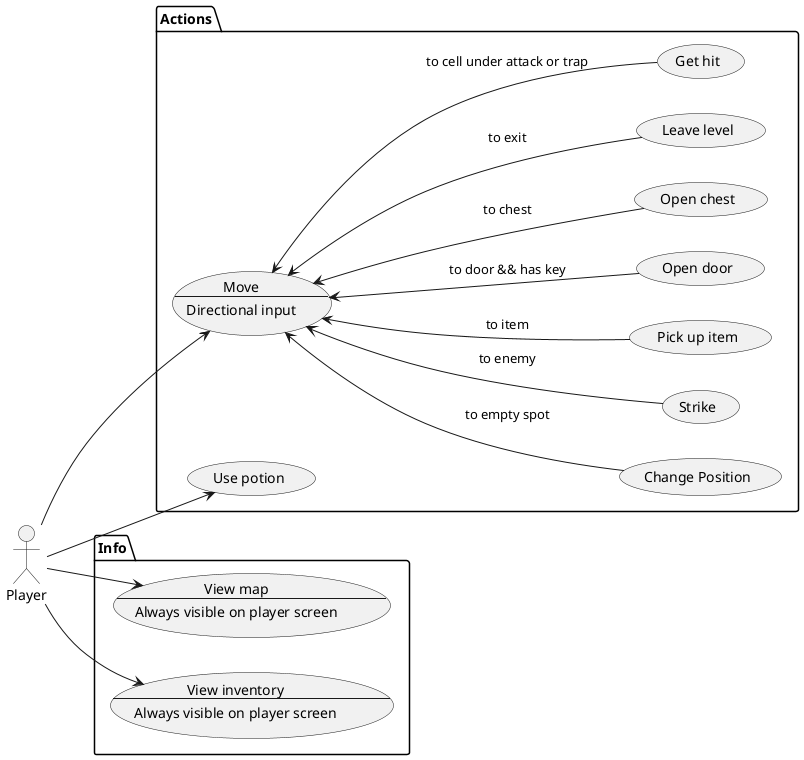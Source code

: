 @startuml
left to right direction
actor "Player" as PLR
package "Actions" {
  usecase MOV as "Move
  --
  Directional input"

  usecase CHP as "Change Position"

  usecase STR as "Strike"

  usecase PUI as "Pick up item"

  usecase OPD as "Open door"

  usecase OPC as "Open chest"

  usecase LEL as "Leave level"

  usecase USP as "Use potion"

  usecase GHT as "Get hit"
}

package "Info" {
  usecase VMAP as "View map
  --
  Always visible on player screen"

  usecase VINV as "View inventory
  --
  Always visible on player screen"
}

(PLR) --> (MOV)
(PLR) --> (USP)
(PLR) --> (VINV)
(PLR) --> (VMAP)

(MOV) <-- (CHP) : "to empty spot"
(MOV) <-- (PUI) : "to item"
(MOV) <-- (STR) : "to enemy"
(MOV) <-- (OPD) : "to door && has key"
(MOV) <-- (OPC) : "to chest"
(MOV) <-- (LEL) : "to exit"
(MOV) <-- (GHT) : "to cell under attack or trap"
@enduml

